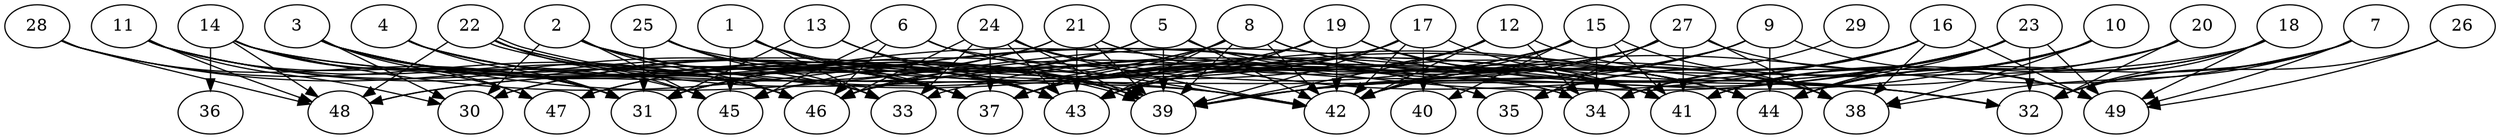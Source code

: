 // DAG (tier=3-complex, mode=data, n=49, ccr=0.510, fat=0.841, density=0.688, regular=0.322, jump=0.243, mindata=4194304, maxdata=33554432)
// DAG automatically generated by daggen at Sun Aug 24 16:33:35 2025
// /home/ermia/Project/Environments/daggen/bin/daggen --dot --ccr 0.510 --fat 0.841 --regular 0.322 --density 0.688 --jump 0.243 --mindata 4194304 --maxdata 33554432 -n 49 
digraph G {
  1 [size="13484426183880543830016", alpha="0.14", expect_size="6742213091940271915008"]
  1 -> 33 [size ="4532226792357888"]
  1 -> 37 [size ="4532226792357888"]
  1 -> 41 [size ="4532226792357888"]
  1 -> 43 [size ="4532226792357888"]
  1 -> 45 [size ="4532226792357888"]
  2 [size="7741683574455493632", alpha="0.11", expect_size="3870841787227746816"]
  2 -> 30 [size ="4322565816320000"]
  2 -> 35 [size ="4322565816320000"]
  2 -> 37 [size ="4322565816320000"]
  2 -> 44 [size ="4322565816320000"]
  2 -> 45 [size ="4322565816320000"]
  2 -> 46 [size ="4322565816320000"]
  3 [size="47963898434284456", alpha="0.11", expect_size="23981949217142228"]
  3 -> 30 [size ="1070951781367808"]
  3 -> 31 [size ="1070951781367808"]
  3 -> 33 [size ="1070951781367808"]
  3 -> 34 [size ="1070951781367808"]
  3 -> 39 [size ="1070951781367808"]
  3 -> 43 [size ="1070951781367808"]
  3 -> 45 [size ="1070951781367808"]
  3 -> 47 [size ="1070951781367808"]
  4 [size="3805408305366786048", alpha="0.15", expect_size="1902704152683393024"]
  4 -> 31 [size ="1749623412621312"]
  4 -> 39 [size ="1749623412621312"]
  4 -> 43 [size ="1749623412621312"]
  4 -> 46 [size ="1749623412621312"]
  5 [size="140086764608709616", alpha="0.15", expect_size="70043382304354808"]
  5 -> 39 [size ="6852911606792192"]
  5 -> 41 [size ="6852911606792192"]
  5 -> 42 [size ="6852911606792192"]
  5 -> 46 [size ="6852911606792192"]
  5 -> 47 [size ="6852911606792192"]
  6 [size="336206549285641536", alpha="0.13", expect_size="168103274642820768"]
  6 -> 42 [size ="5758715646967808"]
  6 -> 44 [size ="5758715646967808"]
  6 -> 45 [size ="5758715646967808"]
  6 -> 46 [size ="5758715646967808"]
  7 [size="13930725013432038", alpha="0.13", expect_size="6965362506716019"]
  7 -> 32 [size ="849801432268800"]
  7 -> 38 [size ="849801432268800"]
  7 -> 42 [size ="849801432268800"]
  7 -> 44 [size ="849801432268800"]
  7 -> 49 [size ="849801432268800"]
  8 [size="32729381098155884", alpha="0.02", expect_size="16364690549077942"]
  8 -> 31 [size ="2229589740879872"]
  8 -> 37 [size ="2229589740879872"]
  8 -> 38 [size ="2229589740879872"]
  8 -> 39 [size ="2229589740879872"]
  8 -> 42 [size ="2229589740879872"]
  8 -> 43 [size ="2229589740879872"]
  8 -> 44 [size ="2229589740879872"]
  8 -> 48 [size ="2229589740879872"]
  9 [size="129274088096639376", alpha="0.05", expect_size="64637044048319688"]
  9 -> 33 [size ="3891714502688768"]
  9 -> 39 [size ="3891714502688768"]
  9 -> 42 [size ="3891714502688768"]
  9 -> 44 [size ="3891714502688768"]
  9 -> 49 [size ="3891714502688768"]
  10 [size="34036012906569539780608", alpha="0.04", expect_size="17018006453284769890304"]
  10 -> 38 [size ="8401995413061632"]
  10 -> 39 [size ="8401995413061632"]
  10 -> 41 [size ="8401995413061632"]
  10 -> 42 [size ="8401995413061632"]
  10 -> 44 [size ="8401995413061632"]
  11 [size="348750103351544960", alpha="0.02", expect_size="174375051675772480"]
  11 -> 30 [size ="5512600800460800"]
  11 -> 31 [size ="5512600800460800"]
  11 -> 37 [size ="5512600800460800"]
  11 -> 43 [size ="5512600800460800"]
  11 -> 46 [size ="5512600800460800"]
  11 -> 48 [size ="5512600800460800"]
  12 [size="13064216772608000000000", alpha="0.10", expect_size="6532108386304000000000"]
  12 -> 34 [size ="4437573632000000"]
  12 -> 37 [size ="4437573632000000"]
  12 -> 38 [size ="4437573632000000"]
  12 -> 39 [size ="4437573632000000"]
  12 -> 42 [size ="4437573632000000"]
  12 -> 43 [size ="4437573632000000"]
  13 [size="65403047342064608", alpha="0.11", expect_size="32701523671032304"]
  13 -> 31 [size ="5990910428971008"]
  13 -> 39 [size ="5990910428971008"]
  13 -> 43 [size ="5990910428971008"]
  14 [size="195192325798648864", alpha="0.03", expect_size="97596162899324432"]
  14 -> 31 [size ="8262931762380800"]
  14 -> 35 [size ="8262931762380800"]
  14 -> 36 [size ="8262931762380800"]
  14 -> 41 [size ="8262931762380800"]
  14 -> 42 [size ="8262931762380800"]
  14 -> 47 [size ="8262931762380800"]
  14 -> 48 [size ="8262931762380800"]
  15 [size="5209711832403171328", alpha="0.17", expect_size="2604855916201585664"]
  15 -> 31 [size ="2253724370075648"]
  15 -> 34 [size ="2253724370075648"]
  15 -> 37 [size ="2253724370075648"]
  15 -> 38 [size ="2253724370075648"]
  15 -> 40 [size ="2253724370075648"]
  15 -> 41 [size ="2253724370075648"]
  15 -> 42 [size ="2253724370075648"]
  15 -> 43 [size ="2253724370075648"]
  16 [size="23763235452671674548224", alpha="0.09", expect_size="11881617726335837274112"]
  16 -> 31 [size ="6612419040247808"]
  16 -> 34 [size ="6612419040247808"]
  16 -> 35 [size ="6612419040247808"]
  16 -> 37 [size ="6612419040247808"]
  16 -> 38 [size ="6612419040247808"]
  16 -> 49 [size ="6612419040247808"]
  17 [size="190153023620685600", alpha="0.11", expect_size="95076511810342800"]
  17 -> 31 [size ="3796542011998208"]
  17 -> 37 [size ="3796542011998208"]
  17 -> 39 [size ="3796542011998208"]
  17 -> 40 [size ="3796542011998208"]
  17 -> 41 [size ="3796542011998208"]
  17 -> 42 [size ="3796542011998208"]
  18 [size="12523667889470889984", alpha="0.12", expect_size="6261833944735444992"]
  18 -> 32 [size ="6741637367595008"]
  18 -> 41 [size ="6741637367595008"]
  18 -> 44 [size ="6741637367595008"]
  18 -> 46 [size ="6741637367595008"]
  18 -> 49 [size ="6741637367595008"]
  19 [size="5389477258862558208", alpha="0.03", expect_size="2694738629431279104"]
  19 -> 30 [size ="2966762383474688"]
  19 -> 32 [size ="2966762383474688"]
  19 -> 41 [size ="2966762383474688"]
  19 -> 42 [size ="2966762383474688"]
  19 -> 43 [size ="2966762383474688"]
  19 -> 47 [size ="2966762383474688"]
  20 [size="15767178855847336", alpha="0.18", expect_size="7883589427923668"]
  20 -> 32 [size ="388345708412928"]
  20 -> 43 [size ="388345708412928"]
  20 -> 44 [size ="388345708412928"]
  21 [size="11876922041332383350784", alpha="0.12", expect_size="5938461020666191675392"]
  21 -> 30 [size ="4164465394188288"]
  21 -> 32 [size ="4164465394188288"]
  21 -> 39 [size ="4164465394188288"]
  21 -> 43 [size ="4164465394188288"]
  21 -> 44 [size ="4164465394188288"]
  21 -> 48 [size ="4164465394188288"]
  22 [size="2213843871307815936", alpha="0.14", expect_size="1106921935653907968"]
  22 -> 37 [size ="1064516242636800"]
  22 -> 39 [size ="1064516242636800"]
  22 -> 39 [size ="1064516242636800"]
  22 -> 42 [size ="1064516242636800"]
  22 -> 45 [size ="1064516242636800"]
  22 -> 48 [size ="1064516242636800"]
  23 [size="3369607191037234688", alpha="0.04", expect_size="1684803595518617344"]
  23 -> 32 [size ="1783709346824192"]
  23 -> 34 [size ="1783709346824192"]
  23 -> 39 [size ="1783709346824192"]
  23 -> 41 [size ="1783709346824192"]
  23 -> 43 [size ="1783709346824192"]
  23 -> 44 [size ="1783709346824192"]
  23 -> 45 [size ="1783709346824192"]
  23 -> 49 [size ="1783709346824192"]
  24 [size="8701222249557196800", alpha="0.06", expect_size="4350611124778598400"]
  24 -> 33 [size ="5059542618472448"]
  24 -> 34 [size ="5059542618472448"]
  24 -> 37 [size ="5059542618472448"]
  24 -> 39 [size ="5059542618472448"]
  24 -> 42 [size ="5059542618472448"]
  24 -> 43 [size ="5059542618472448"]
  24 -> 46 [size ="5059542618472448"]
  25 [size="1346602782415961194496", alpha="0.02", expect_size="673301391207980597248"]
  25 -> 31 [size ="975550281678848"]
  25 -> 32 [size ="975550281678848"]
  25 -> 33 [size ="975550281678848"]
  25 -> 37 [size ="975550281678848"]
  26 [size="15658917008671967232", alpha="0.08", expect_size="7829458504335983616"]
  26 -> 32 [size ="7144136939405312"]
  26 -> 49 [size ="7144136939405312"]
  27 [size="20306185139744992", alpha="0.05", expect_size="10153092569872496"]
  27 -> 35 [size ="686289007411200"]
  27 -> 37 [size ="686289007411200"]
  27 -> 38 [size ="686289007411200"]
  27 -> 39 [size ="686289007411200"]
  27 -> 41 [size ="686289007411200"]
  27 -> 43 [size ="686289007411200"]
  27 -> 46 [size ="686289007411200"]
  27 -> 49 [size ="686289007411200"]
  28 [size="185260125297136800", alpha="0.12", expect_size="92630062648568400"]
  28 -> 31 [size ="8504249994444800"]
  28 -> 37 [size ="8504249994444800"]
  28 -> 46 [size ="8504249994444800"]
  28 -> 48 [size ="8504249994444800"]
  29 [size="1723321873076235264", alpha="0.09", expect_size="861660936538117632"]
  29 -> 35 [size ="894099582353408"]
  30 [size="2906349706970670080", alpha="0.12", expect_size="1453174853485335040"]
  31 [size="130788118871648624", alpha="0.04", expect_size="65394059435824312"]
  32 [size="21478477626368212", alpha="0.08", expect_size="10739238813184106"]
  33 [size="9324270485270546432", alpha="0.14", expect_size="4662135242635273216"]
  34 [size="163961921236631552000", alpha="0.04", expect_size="81980960618315776000"]
  35 [size="6664593665359674368", alpha="0.10", expect_size="3332296832679837184"]
  36 [size="26801767127711744000000", alpha="0.02", expect_size="13400883563855872000000"]
  37 [size="1298488020397547585536", alpha="0.09", expect_size="649244010198773792768"]
  38 [size="44912805577562824", alpha="0.15", expect_size="22456402788781412"]
  39 [size="112115554368943520", alpha="0.11", expect_size="56057777184471760"]
  40 [size="2711276841514887680", alpha="0.03", expect_size="1355638420757443840"]
  41 [size="218254579039118656", alpha="0.18", expect_size="109127289519559328"]
  42 [size="9945236559019194368", alpha="0.02", expect_size="4972618279509597184"]
  43 [size="8030451355379075907584", alpha="0.08", expect_size="4015225677689537953792"]
  44 [size="1412455762748067807232", alpha="0.09", expect_size="706227881374033903616"]
  45 [size="80063882656110084096", alpha="0.05", expect_size="40031941328055042048"]
  46 [size="19720675404745797533696", alpha="0.03", expect_size="9860337702372898766848"]
  47 [size="447446847995154368", alpha="0.05", expect_size="223723423997577184"]
  48 [size="77641896124034960", alpha="0.04", expect_size="38820948062017480"]
  49 [size="250127023575241064448", alpha="0.13", expect_size="125063511787620532224"]
}
